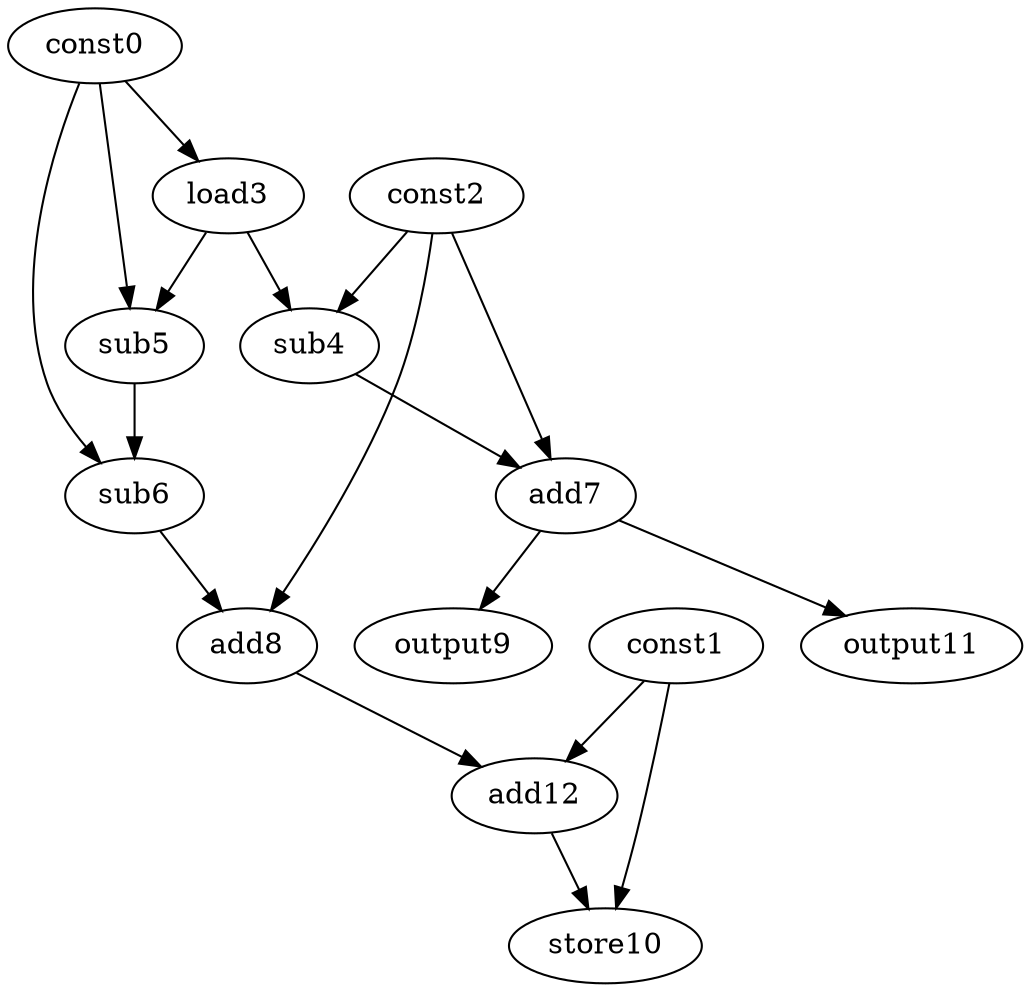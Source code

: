 digraph G { 
const0[opcode=const]; 
const1[opcode=const]; 
const2[opcode=const]; 
load3[opcode=load]; 
sub4[opcode=sub]; 
sub5[opcode=sub]; 
sub6[opcode=sub]; 
add7[opcode=add]; 
add8[opcode=add]; 
output9[opcode=output]; 
store10[opcode=store]; 
output11[opcode=output]; 
add12[opcode=add]; 
const0->load3[operand=0];
const2->sub4[operand=0];
load3->sub4[operand=1];
const0->sub5[operand=0];
load3->sub5[operand=1];
const0->sub6[operand=0];
sub5->sub6[operand=1];
const2->add7[operand=0];
sub4->add7[operand=1];
const2->add8[operand=0];
sub6->add8[operand=1];
add7->output9[operand=0];
add7->output11[operand=0];
add8->add12[operand=0];
const1->add12[operand=1];
const1->store10[operand=0];
add12->store10[operand=1];
}
